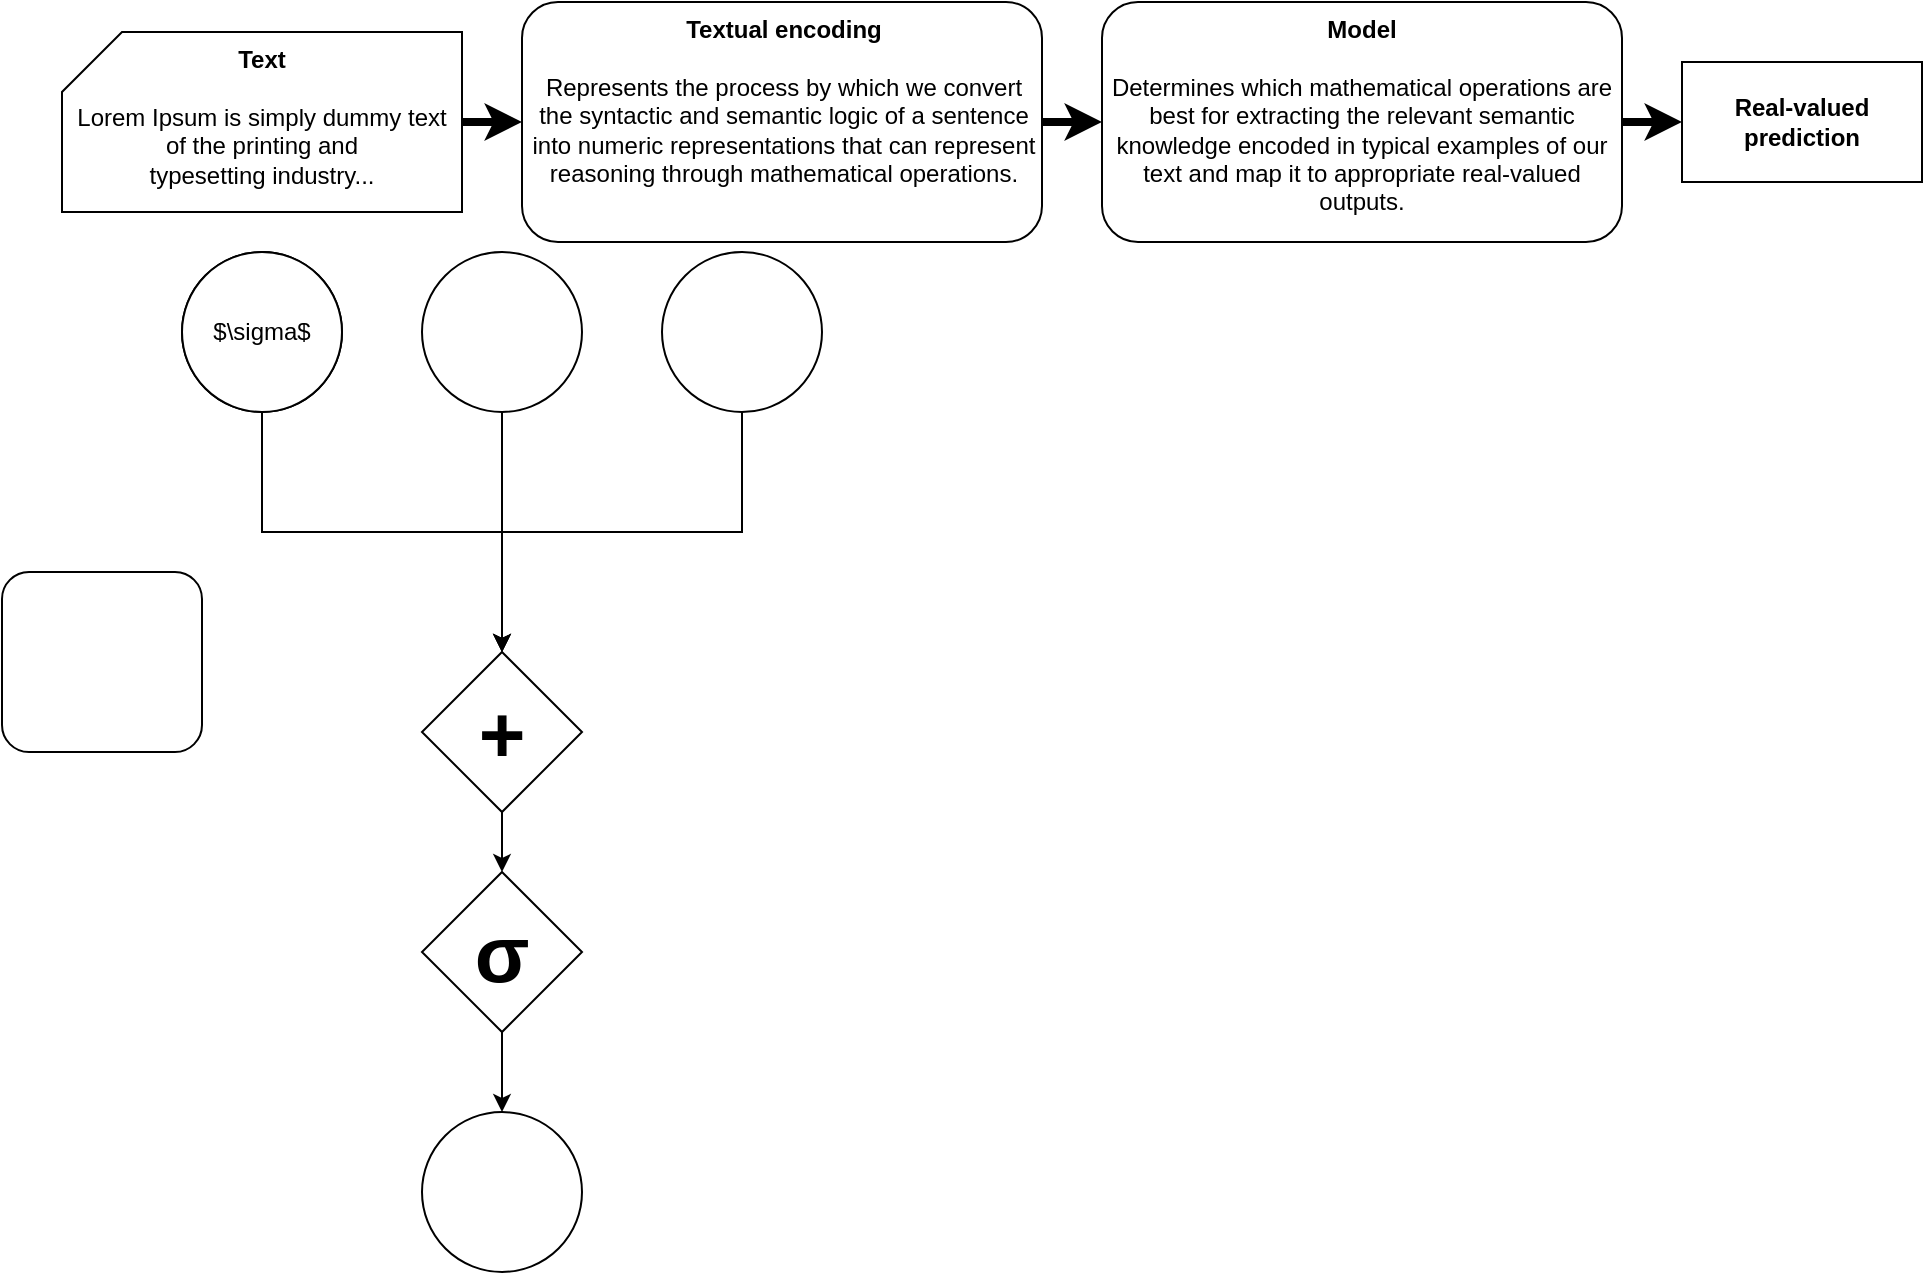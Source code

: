 <mxfile version="14.2.7" type="github">
  <diagram id="vkPxnGEQ-HuCWW-eUO97" name="Page-1">
    <mxGraphModel dx="1718" dy="518" grid="1" gridSize="10" guides="1" tooltips="1" connect="1" arrows="1" fold="1" page="1" pageScale="1" pageWidth="850" pageHeight="1100" math="1" shadow="0">
      <root>
        <mxCell id="0" />
        <mxCell id="1" parent="0" />
        <mxCell id="wPJzUEt87zJcXj_9iKr8-12" style="edgeStyle=orthogonalEdgeStyle;rounded=0;orthogonalLoop=1;jettySize=auto;html=1;exitX=1;exitY=0.5;exitDx=0;exitDy=0;exitPerimeter=0;entryX=0;entryY=0.5;entryDx=0;entryDy=0;strokeWidth=4;" parent="1" source="wPJzUEt87zJcXj_9iKr8-7" target="wPJzUEt87zJcXj_9iKr8-9" edge="1">
          <mxGeometry relative="1" as="geometry" />
        </mxCell>
        <mxCell id="wPJzUEt87zJcXj_9iKr8-7" value="&lt;b&gt;Text&lt;/b&gt;&lt;br&gt;&lt;br&gt;Lorem Ipsum is simply dummy text of the printing and &lt;br&gt;typesetting industry..." style="shape=card;whiteSpace=wrap;html=1;verticalAlign=top;" parent="1" vertex="1">
          <mxGeometry x="-140" y="190" width="200" height="90" as="geometry" />
        </mxCell>
        <mxCell id="wPJzUEt87zJcXj_9iKr8-13" style="edgeStyle=orthogonalEdgeStyle;rounded=0;orthogonalLoop=1;jettySize=auto;html=1;exitX=1;exitY=0.5;exitDx=0;exitDy=0;entryX=0;entryY=0.5;entryDx=0;entryDy=0;strokeWidth=4;" parent="1" source="wPJzUEt87zJcXj_9iKr8-9" target="wPJzUEt87zJcXj_9iKr8-11" edge="1">
          <mxGeometry relative="1" as="geometry" />
        </mxCell>
        <mxCell id="wPJzUEt87zJcXj_9iKr8-9" value="&lt;div&gt;&lt;b&gt;Textual encoding&lt;/b&gt;&lt;/div&gt;&lt;div&gt;&lt;br&gt;&lt;/div&gt;&lt;div&gt;Represents the process by which we convert the syntactic and semantic logic of a sentence into numeric representations that can represent reasoning through mathematical operations.&lt;br&gt;&lt;/div&gt;" style="rounded=1;whiteSpace=wrap;html=1;verticalAlign=top;labelBorderColor=none;textDirection=ltr;align=center;spacingLeft=2;spacingBottom=2;" parent="1" vertex="1">
          <mxGeometry x="90" y="175" width="260" height="120" as="geometry" />
        </mxCell>
        <mxCell id="wPJzUEt87zJcXj_9iKr8-15" style="edgeStyle=orthogonalEdgeStyle;rounded=0;orthogonalLoop=1;jettySize=auto;html=1;exitX=1;exitY=0.5;exitDx=0;exitDy=0;entryX=0;entryY=0.5;entryDx=0;entryDy=0;strokeWidth=4;" parent="1" source="wPJzUEt87zJcXj_9iKr8-11" target="wPJzUEt87zJcXj_9iKr8-14" edge="1">
          <mxGeometry relative="1" as="geometry" />
        </mxCell>
        <mxCell id="wPJzUEt87zJcXj_9iKr8-11" value="&lt;div&gt;&lt;b&gt;Model&lt;/b&gt;&lt;/div&gt;&lt;div&gt;&lt;br&gt;&lt;/div&gt;&lt;div&gt;Determines which mathematical operations are best for extracting the relevant semantic knowledge encoded in typical examples of our text and map it to appropriate real-valued outputs.&lt;br&gt;&lt;/div&gt;" style="rounded=1;whiteSpace=wrap;html=1;verticalAlign=top;labelBorderColor=none;textDirection=ltr;align=center;spacingLeft=2;spacingBottom=2;spacingRight=2;" parent="1" vertex="1">
          <mxGeometry x="380" y="175" width="260" height="120" as="geometry" />
        </mxCell>
        <mxCell id="wPJzUEt87zJcXj_9iKr8-14" value="&lt;b&gt;Real-valued prediction&lt;/b&gt;" style="rounded=0;whiteSpace=wrap;html=1;align=center;" parent="1" vertex="1">
          <mxGeometry x="670" y="205" width="120" height="60" as="geometry" />
        </mxCell>
        <mxCell id="zkkkvEjQK7FzLhiSBdmu-1" value="" style="ellipse;whiteSpace=wrap;html=1;aspect=fixed;" vertex="1" parent="1">
          <mxGeometry x="40" y="730" width="80" height="80" as="geometry" />
        </mxCell>
        <mxCell id="zkkkvEjQK7FzLhiSBdmu-9" style="edgeStyle=orthogonalEdgeStyle;rounded=0;orthogonalLoop=1;jettySize=auto;html=1;exitX=0.5;exitY=1;exitDx=0;exitDy=0;" edge="1" parent="1" source="zkkkvEjQK7FzLhiSBdmu-2" target="zkkkvEjQK7FzLhiSBdmu-8">
          <mxGeometry relative="1" as="geometry" />
        </mxCell>
        <mxCell id="zkkkvEjQK7FzLhiSBdmu-2" value="&lt;br&gt;&lt;div&gt;&lt;br&gt;&lt;/div&gt;&lt;div&gt;&lt;br&gt;&lt;/div&gt;" style="ellipse;whiteSpace=wrap;html=1;aspect=fixed;" vertex="1" parent="1">
          <mxGeometry x="-80" y="300" width="80" height="80" as="geometry" />
        </mxCell>
        <mxCell id="zkkkvEjQK7FzLhiSBdmu-10" style="edgeStyle=orthogonalEdgeStyle;rounded=0;orthogonalLoop=1;jettySize=auto;html=1;exitX=0.5;exitY=1;exitDx=0;exitDy=0;entryX=0.5;entryY=0;entryDx=0;entryDy=0;" edge="1" parent="1" source="zkkkvEjQK7FzLhiSBdmu-3" target="zkkkvEjQK7FzLhiSBdmu-8">
          <mxGeometry relative="1" as="geometry" />
        </mxCell>
        <mxCell id="zkkkvEjQK7FzLhiSBdmu-3" value="" style="ellipse;whiteSpace=wrap;html=1;aspect=fixed;" vertex="1" parent="1">
          <mxGeometry x="40" y="300" width="80" height="80" as="geometry" />
        </mxCell>
        <mxCell id="zkkkvEjQK7FzLhiSBdmu-11" style="edgeStyle=orthogonalEdgeStyle;rounded=0;orthogonalLoop=1;jettySize=auto;html=1;exitX=0.5;exitY=1;exitDx=0;exitDy=0;entryX=0.5;entryY=0;entryDx=0;entryDy=0;" edge="1" parent="1" source="zkkkvEjQK7FzLhiSBdmu-4" target="zkkkvEjQK7FzLhiSBdmu-8">
          <mxGeometry relative="1" as="geometry" />
        </mxCell>
        <mxCell id="zkkkvEjQK7FzLhiSBdmu-4" value="" style="ellipse;whiteSpace=wrap;html=1;aspect=fixed;" vertex="1" parent="1">
          <mxGeometry x="160" y="300" width="80" height="80" as="geometry" />
        </mxCell>
        <mxCell id="zkkkvEjQK7FzLhiSBdmu-13" style="edgeStyle=orthogonalEdgeStyle;rounded=0;orthogonalLoop=1;jettySize=auto;html=1;exitX=0.5;exitY=1;exitDx=0;exitDy=0;" edge="1" parent="1" source="zkkkvEjQK7FzLhiSBdmu-8" target="zkkkvEjQK7FzLhiSBdmu-12">
          <mxGeometry relative="1" as="geometry" />
        </mxCell>
        <mxCell id="zkkkvEjQK7FzLhiSBdmu-8" value="&lt;font style=&quot;font-size: 40px&quot;&gt;&lt;b&gt;+&lt;/b&gt;&lt;/font&gt;" style="rhombus;whiteSpace=wrap;html=1;" vertex="1" parent="1">
          <mxGeometry x="40" y="500" width="80" height="80" as="geometry" />
        </mxCell>
        <mxCell id="zkkkvEjQK7FzLhiSBdmu-14" style="edgeStyle=orthogonalEdgeStyle;rounded=0;orthogonalLoop=1;jettySize=auto;html=1;exitX=0.5;exitY=1;exitDx=0;exitDy=0;" edge="1" parent="1" source="zkkkvEjQK7FzLhiSBdmu-12" target="zkkkvEjQK7FzLhiSBdmu-1">
          <mxGeometry relative="1" as="geometry" />
        </mxCell>
        <mxCell id="zkkkvEjQK7FzLhiSBdmu-12" value="&lt;font style=&quot;font-size: 40px&quot;&gt;&lt;span class=&quot;ILfuVd&quot;&gt;&lt;span class=&quot;hgKElc&quot;&gt;&lt;b&gt;σ&lt;/b&gt;&lt;/span&gt;&lt;/span&gt;&lt;/font&gt;" style="rhombus;whiteSpace=wrap;html=1;" vertex="1" parent="1">
          <mxGeometry x="40" y="610" width="80" height="80" as="geometry" />
        </mxCell>
        <mxCell id="zkkkvEjQK7FzLhiSBdmu-15" value="" style="rounded=1;whiteSpace=wrap;html=1;" vertex="1" parent="1">
          <mxGeometry x="-170" y="460" width="100" height="90" as="geometry" />
        </mxCell>
        <mxCell id="zkkkvEjQK7FzLhiSBdmu-17" value="$\sigma$" style="ellipse;whiteSpace=wrap;html=1;aspect=fixed;" vertex="1" parent="1">
          <mxGeometry x="-80" y="300" width="80" height="80" as="geometry" />
        </mxCell>
      </root>
    </mxGraphModel>
  </diagram>
</mxfile>
